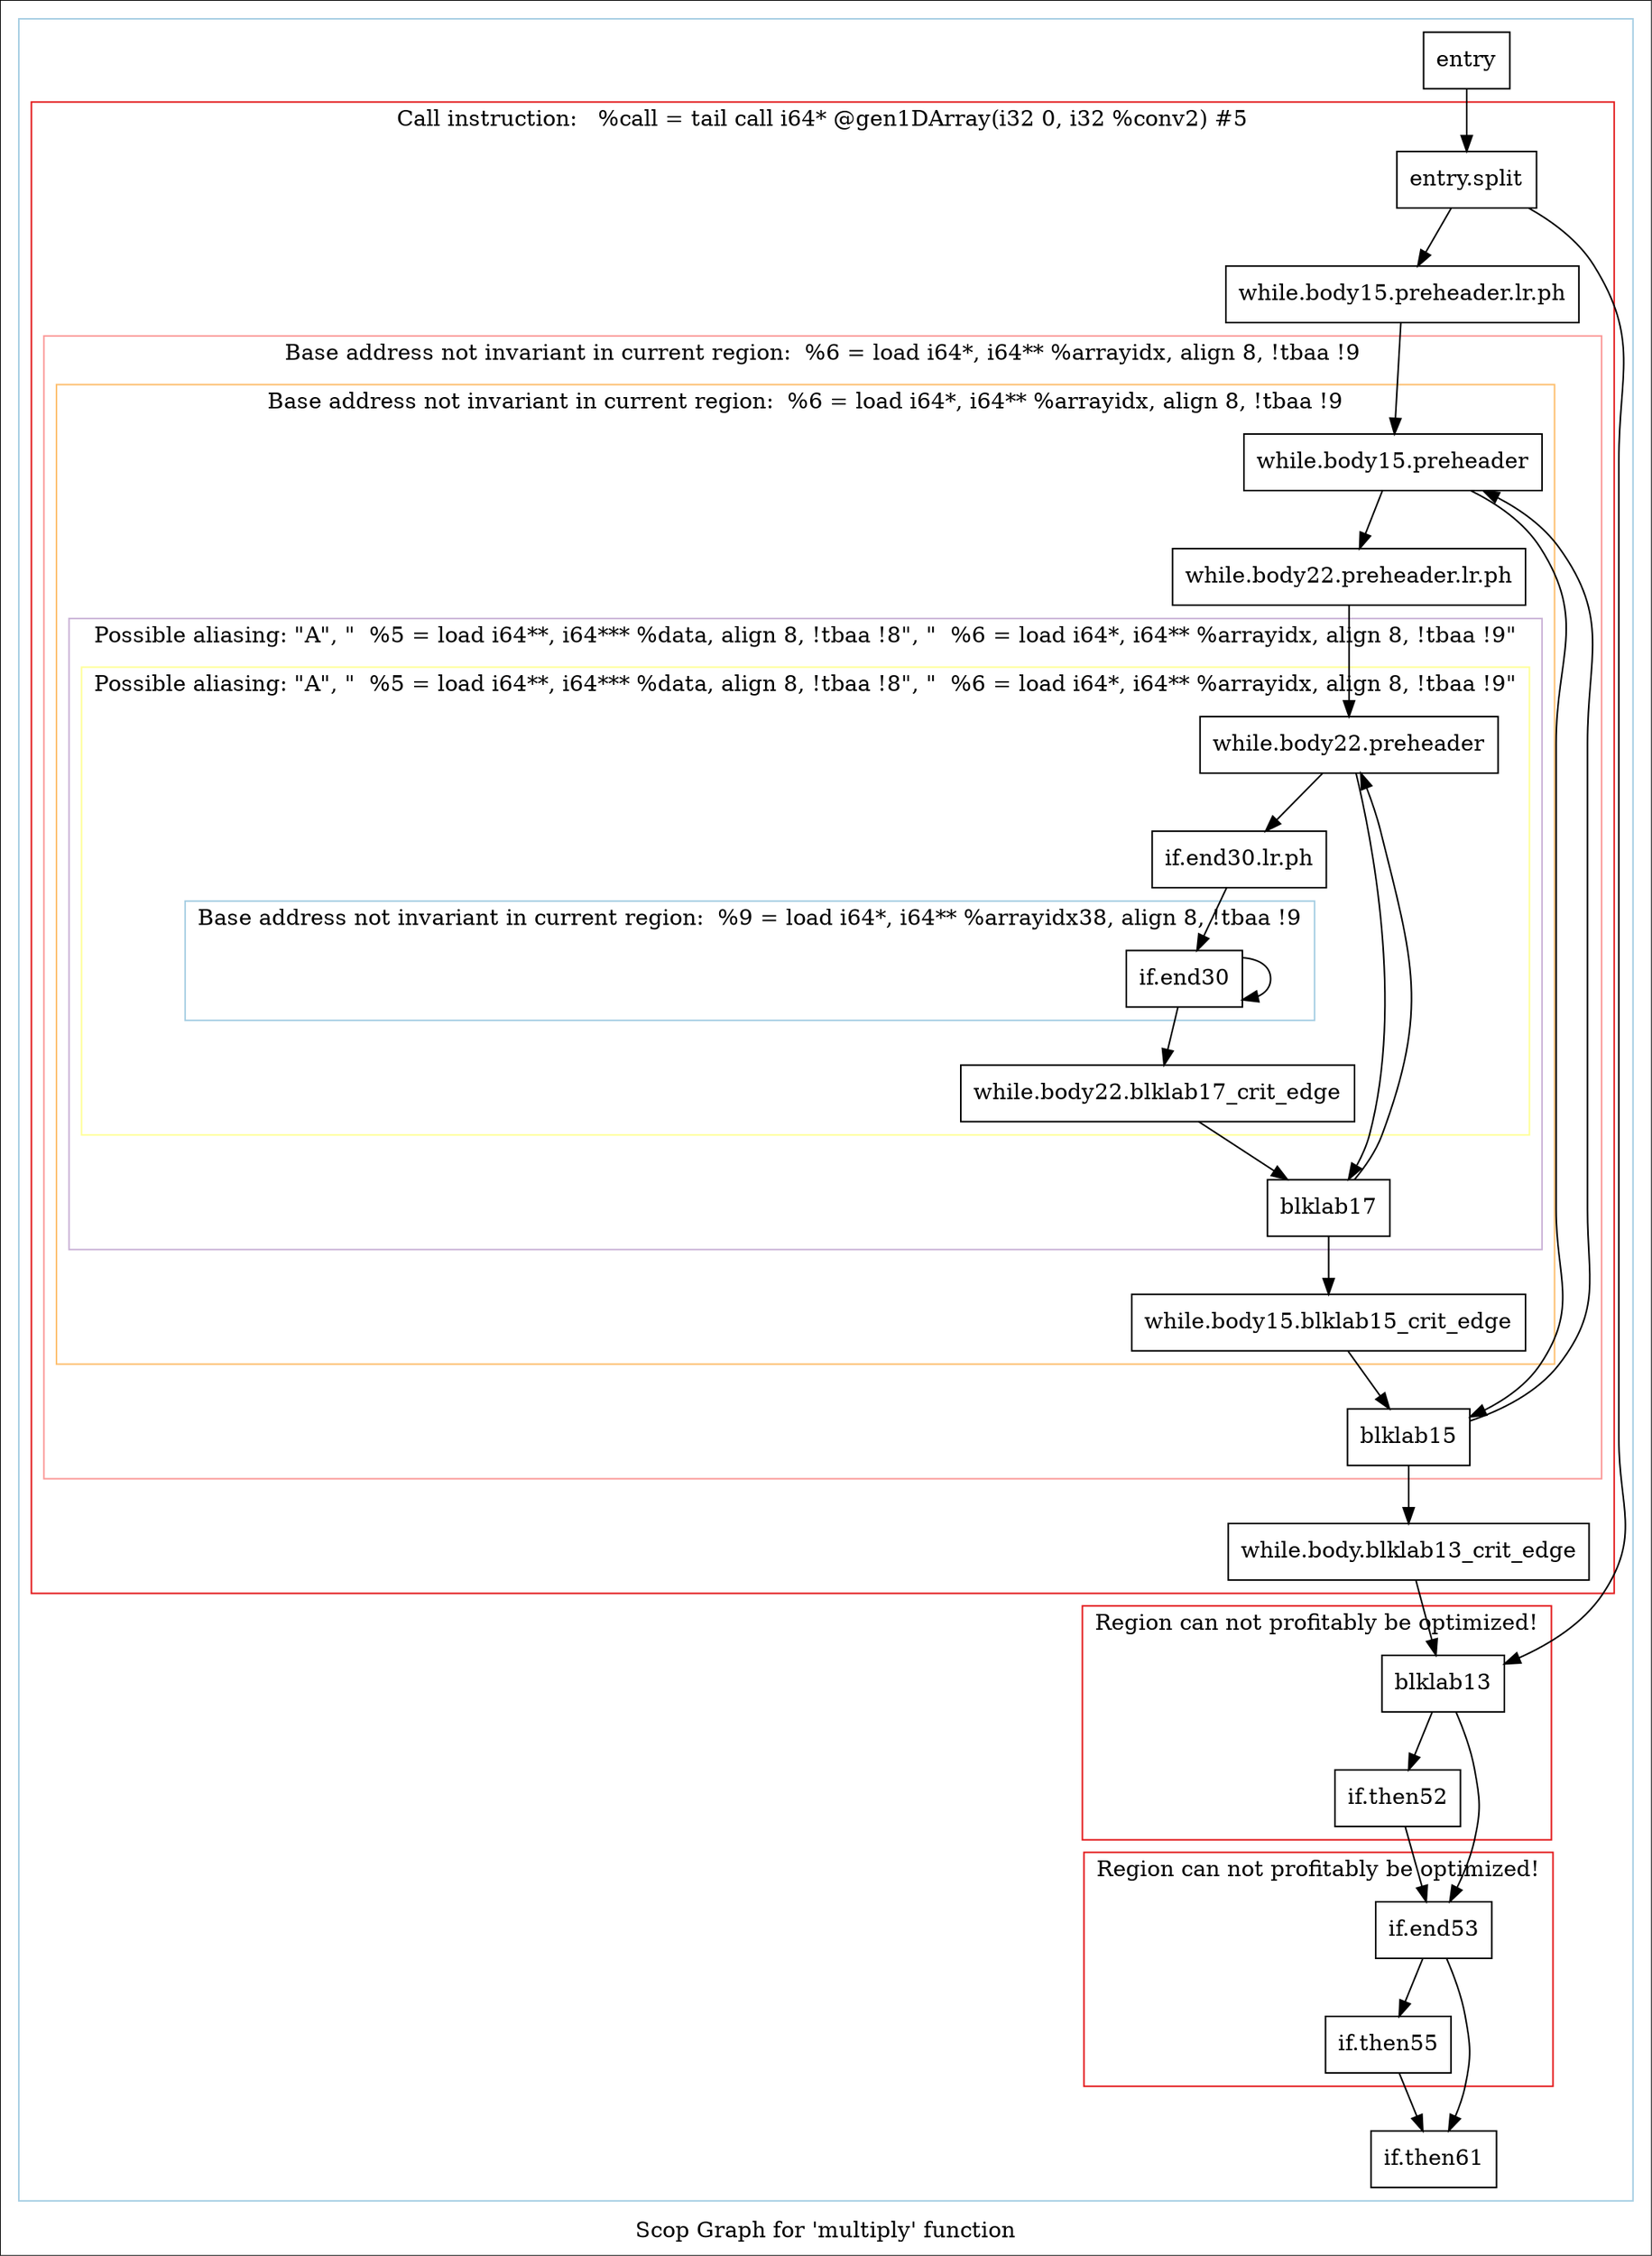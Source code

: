 digraph "Scop Graph for 'multiply' function" {
	label="Scop Graph for 'multiply' function";

	Node0x9a10f80 [shape=record,label="{entry}"];
	Node0x9a10f80 -> Node0x9a5c9a0;
	Node0x9a5c9a0 [shape=record,label="{entry.split}"];
	Node0x9a5c9a0 -> Node0x997b740;
	Node0x9a5c9a0 -> Node0x9a21b70;
	Node0x997b740 [shape=record,label="{while.body15.preheader.lr.ph}"];
	Node0x997b740 -> Node0x997b050;
	Node0x997b050 [shape=record,label="{while.body15.preheader}"];
	Node0x997b050 -> Node0x9a5e760;
	Node0x997b050 -> Node0x9a11490;
	Node0x9a5e760 [shape=record,label="{while.body22.preheader.lr.ph}"];
	Node0x9a5e760 -> Node0x9a21c00;
	Node0x9a21c00 [shape=record,label="{while.body22.preheader}"];
	Node0x9a21c00 -> Node0x9a21310;
	Node0x9a21c00 -> Node0x9974f90;
	Node0x9a21310 [shape=record,label="{if.end30.lr.ph}"];
	Node0x9a21310 -> Node0x9a209b0;
	Node0x9a209b0 [shape=record,label="{if.end30}"];
	Node0x9a209b0 -> Node0x9a209b0[constraint=false];
	Node0x9a209b0 -> Node0x9a5c910;
	Node0x9a5c910 [shape=record,label="{while.body22.blklab17_crit_edge}"];
	Node0x9a5c910 -> Node0x9974f90;
	Node0x9974f90 [shape=record,label="{blklab17}"];
	Node0x9974f90 -> Node0x9a21c00[constraint=false];
	Node0x9974f90 -> Node0x9a59ca0;
	Node0x9a59ca0 [shape=record,label="{while.body15.blklab15_crit_edge}"];
	Node0x9a59ca0 -> Node0x9a11490;
	Node0x9a11490 [shape=record,label="{blklab15}"];
	Node0x9a11490 -> Node0x997b050[constraint=false];
	Node0x9a11490 -> Node0x997b900;
	Node0x997b900 [shape=record,label="{while.body.blklab13_crit_edge}"];
	Node0x997b900 -> Node0x9a21b70;
	Node0x9a21b70 [shape=record,label="{blklab13}"];
	Node0x9a21b70 -> Node0x997b400;
	Node0x9a21b70 -> Node0x997b420;
	Node0x997b400 [shape=record,label="{if.then52}"];
	Node0x997b400 -> Node0x997b420;
	Node0x997b420 [shape=record,label="{if.end53}"];
	Node0x997b420 -> Node0x997b480;
	Node0x997b420 -> Node0x997bd70;
	Node0x997b480 [shape=record,label="{if.then55}"];
	Node0x997b480 -> Node0x997bd70;
	Node0x997bd70 [shape=record,label="{if.then61}"];
	colorscheme = "paired12"
        subgraph cluster_0x9a13560 {
          label = "";
          style = solid;
          color = 1
          subgraph cluster_0x99721f0 {
            label = "Call instruction:   %call = tail call i64* @gen1DArray(i32 0, i32 %conv2) #5";
            style = solid;
            color = 6
            subgraph cluster_0x99e47a0 {
              label = "Base address not invariant in current region:  %6 = load i64*, i64** %arrayidx, align 8, !tbaa !9";
              style = solid;
              color = 5
              subgraph cluster_0x9a06e80 {
                label = "Base address not invariant in current region:  %6 = load i64*, i64** %arrayidx, align 8, !tbaa !9";
                style = solid;
                color = 7
                subgraph cluster_0x997aa90 {
                  label = "Possible aliasing: \"A\", \"  %5 = load i64**, i64*** %data, align 8, !tbaa !8\", \"  %6 = load i64*, i64** %arrayidx, align 8, !tbaa !9\"";
                  style = solid;
                  color = 9
                  subgraph cluster_0x997bf20 {
                    label = "Possible aliasing: \"A\", \"  %5 = load i64**, i64*** %data, align 8, !tbaa !8\", \"  %6 = load i64*, i64** %arrayidx, align 8, !tbaa !9\"";
                    style = solid;
                    color = 11
                    subgraph cluster_0x99759b0 {
                      label = "Base address not invariant in current region:  %9 = load i64*, i64** %arrayidx38, align 8, !tbaa !9";
                      style = solid;
                      color = 1
                      Node0x9a209b0;
                    }
                    Node0x9a21c00;
                    Node0x9a21310;
                    Node0x9a5c910;
                  }
                  Node0x9974f90;
                }
                Node0x997b050;
                Node0x9a5e760;
                Node0x9a59ca0;
              }
              Node0x9a11490;
            }
            Node0x9a5c9a0;
            Node0x997b740;
            Node0x997b900;
          }
          subgraph cluster_0x9a5e6b0 {
            label = "Region can not profitably be optimized!";
            style = solid;
            color = 6
            Node0x9a21b70;
            Node0x997b400;
          }
          subgraph cluster_0x9a5bf80 {
            label = "Region can not profitably be optimized!";
            style = solid;
            color = 6
            Node0x997b420;
            Node0x997b480;
          }
          Node0x9a10f80;
          Node0x997bd70;
        }
}
